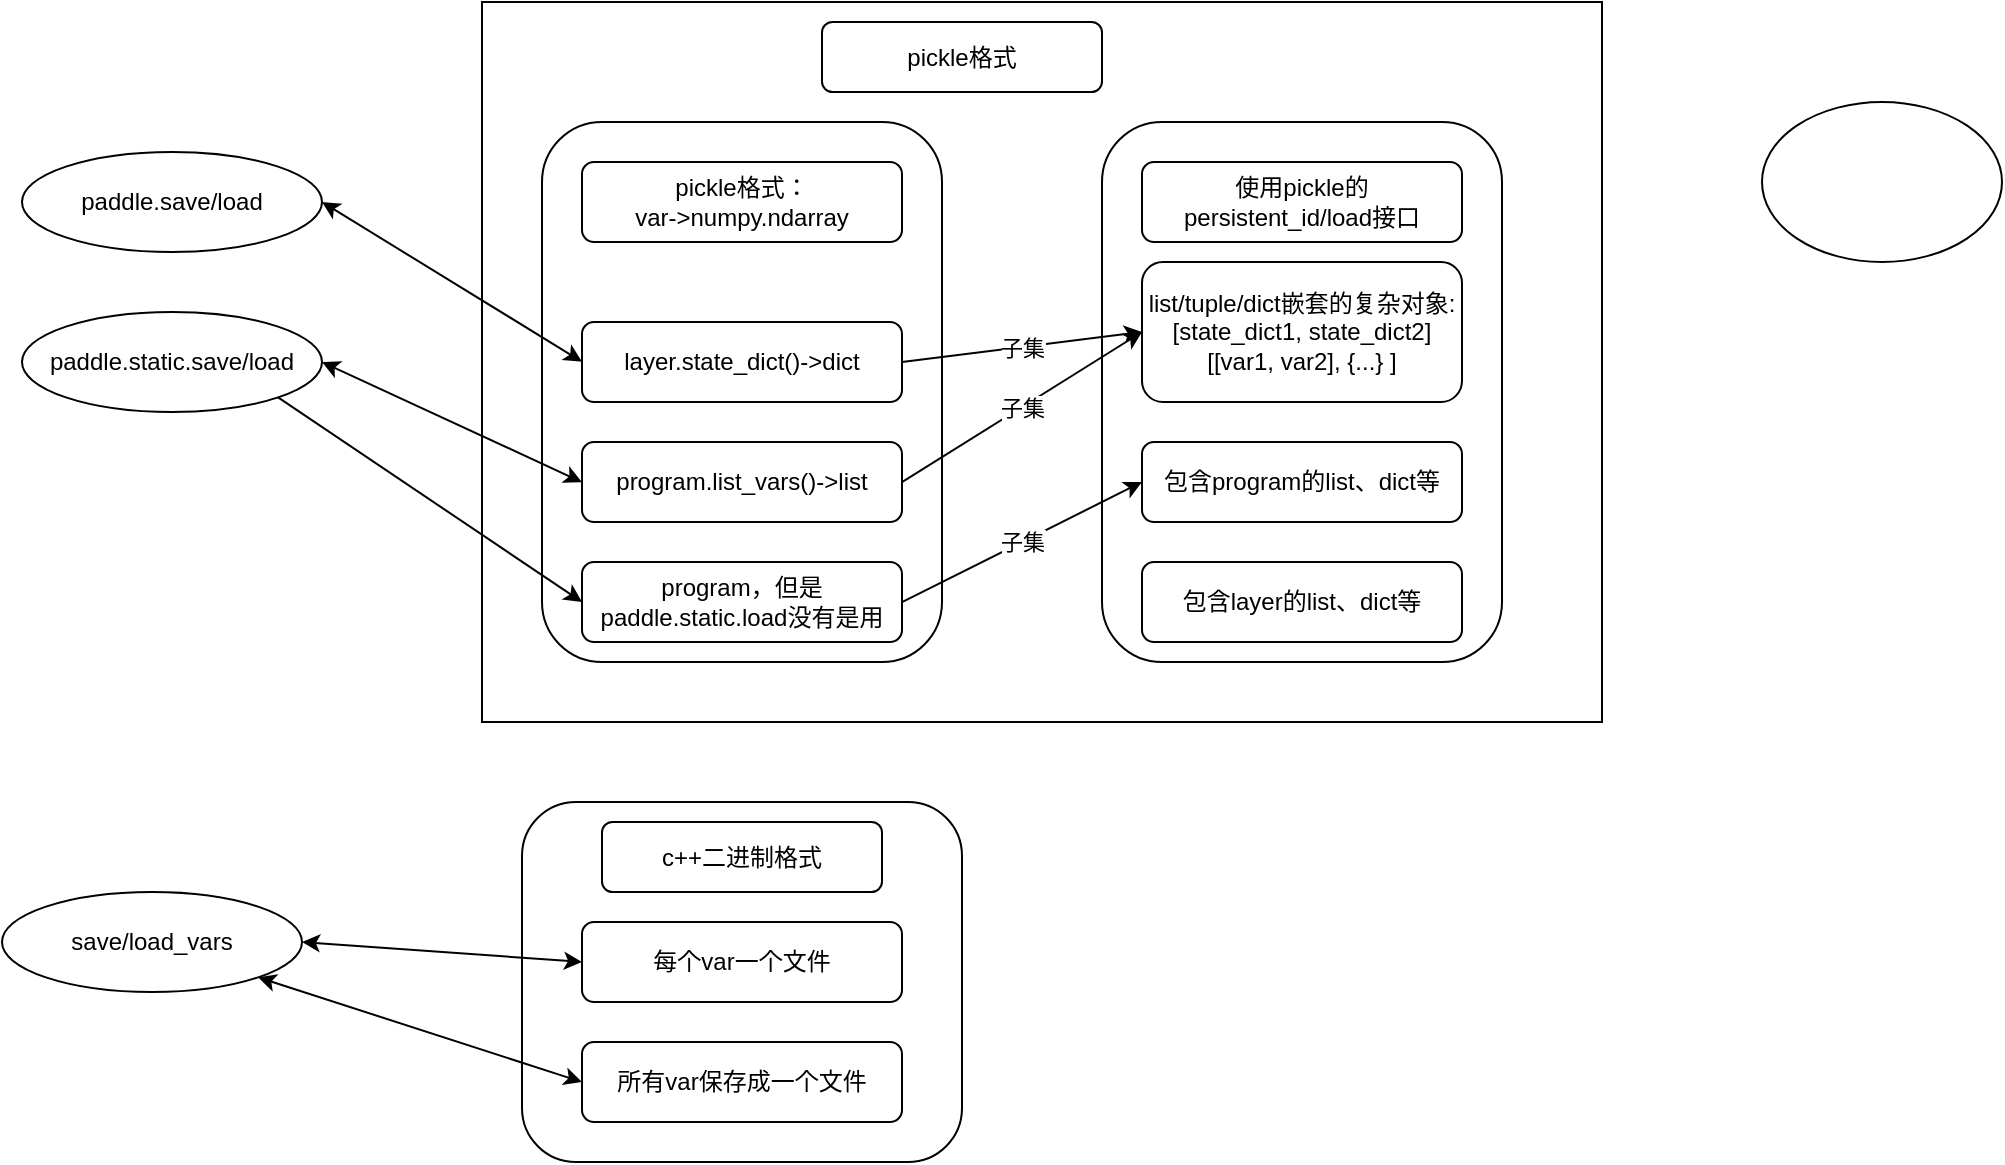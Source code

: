 <mxfile version="14.2.9" type="github">
  <diagram id="tt5JFjFHPFmkW61CNUUX" name="Page-1">
    <mxGraphModel dx="837" dy="460" grid="1" gridSize="10" guides="1" tooltips="1" connect="1" arrows="1" fold="1" page="1" pageScale="1" pageWidth="827" pageHeight="1169" math="0" shadow="0">
      <root>
        <mxCell id="0" />
        <mxCell id="1" parent="0" />
        <mxCell id="FwvYShrbWAnCKhNYx9Qg-18" value="" style="rounded=0;whiteSpace=wrap;html=1;fillColor=none;" vertex="1" parent="1">
          <mxGeometry x="270" y="120" width="560" height="360" as="geometry" />
        </mxCell>
        <mxCell id="FwvYShrbWAnCKhNYx9Qg-24" value="" style="rounded=1;whiteSpace=wrap;html=1;fillColor=none;" vertex="1" parent="1">
          <mxGeometry x="580" y="180" width="200" height="270" as="geometry" />
        </mxCell>
        <mxCell id="FwvYShrbWAnCKhNYx9Qg-14" value="" style="rounded=1;whiteSpace=wrap;html=1;fillColor=none;" vertex="1" parent="1">
          <mxGeometry x="290" y="520" width="220" height="180" as="geometry" />
        </mxCell>
        <mxCell id="FwvYShrbWAnCKhNYx9Qg-2" value="layer.state_dict()-&amp;gt;dict" style="rounded=1;whiteSpace=wrap;html=1;" vertex="1" parent="1">
          <mxGeometry x="320" y="280" width="160" height="40" as="geometry" />
        </mxCell>
        <mxCell id="FwvYShrbWAnCKhNYx9Qg-10" value="program.list_vars()-&amp;gt;list" style="rounded=1;whiteSpace=wrap;html=1;" vertex="1" parent="1">
          <mxGeometry x="320" y="340" width="160" height="40" as="geometry" />
        </mxCell>
        <mxCell id="FwvYShrbWAnCKhNYx9Qg-11" value="program，但是paddle.static.load没有是用" style="rounded=1;whiteSpace=wrap;html=1;" vertex="1" parent="1">
          <mxGeometry x="320" y="400" width="160" height="40" as="geometry" />
        </mxCell>
        <mxCell id="FwvYShrbWAnCKhNYx9Qg-12" value="每个var一个文件" style="rounded=1;whiteSpace=wrap;html=1;" vertex="1" parent="1">
          <mxGeometry x="320" y="580" width="160" height="40" as="geometry" />
        </mxCell>
        <mxCell id="FwvYShrbWAnCKhNYx9Qg-13" value="所有var保存成一个文件" style="rounded=1;whiteSpace=wrap;html=1;" vertex="1" parent="1">
          <mxGeometry x="320" y="640" width="160" height="40" as="geometry" />
        </mxCell>
        <mxCell id="FwvYShrbWAnCKhNYx9Qg-15" value="c++二进制格式" style="rounded=1;whiteSpace=wrap;html=1;" vertex="1" parent="1">
          <mxGeometry x="330" y="530" width="140" height="35" as="geometry" />
        </mxCell>
        <mxCell id="FwvYShrbWAnCKhNYx9Qg-17" value="" style="rounded=1;whiteSpace=wrap;html=1;fillColor=none;" vertex="1" parent="1">
          <mxGeometry x="300" y="180" width="200" height="270" as="geometry" />
        </mxCell>
        <mxCell id="FwvYShrbWAnCKhNYx9Qg-19" value="list/tuple/dict嵌套的复杂对象:&lt;br&gt;[state_dict1, state_dict2]&lt;br&gt;[[var1, var2], {...} ]" style="rounded=1;whiteSpace=wrap;html=1;" vertex="1" parent="1">
          <mxGeometry x="600" y="250" width="160" height="70" as="geometry" />
        </mxCell>
        <mxCell id="FwvYShrbWAnCKhNYx9Qg-22" value="pickle格式：&lt;br&gt;var-&amp;gt;numpy.ndarray" style="rounded=1;whiteSpace=wrap;html=1;" vertex="1" parent="1">
          <mxGeometry x="320" y="200" width="160" height="40" as="geometry" />
        </mxCell>
        <mxCell id="FwvYShrbWAnCKhNYx9Qg-23" value="包含program的list、dict等" style="rounded=1;whiteSpace=wrap;html=1;" vertex="1" parent="1">
          <mxGeometry x="600" y="340" width="160" height="40" as="geometry" />
        </mxCell>
        <mxCell id="FwvYShrbWAnCKhNYx9Qg-25" value="包含layer的list、dict等" style="rounded=1;whiteSpace=wrap;html=1;" vertex="1" parent="1">
          <mxGeometry x="600" y="400" width="160" height="40" as="geometry" />
        </mxCell>
        <mxCell id="FwvYShrbWAnCKhNYx9Qg-26" value="使用pickle的persistent_id/load接口" style="rounded=1;whiteSpace=wrap;html=1;" vertex="1" parent="1">
          <mxGeometry x="600" y="200" width="160" height="40" as="geometry" />
        </mxCell>
        <mxCell id="FwvYShrbWAnCKhNYx9Qg-27" value="pickle格式" style="rounded=1;whiteSpace=wrap;html=1;" vertex="1" parent="1">
          <mxGeometry x="440" y="130" width="140" height="35" as="geometry" />
        </mxCell>
        <mxCell id="FwvYShrbWAnCKhNYx9Qg-28" value="" style="endArrow=classic;html=1;entryX=0;entryY=0.5;entryDx=0;entryDy=0;" edge="1" parent="1" target="FwvYShrbWAnCKhNYx9Qg-19">
          <mxGeometry relative="1" as="geometry">
            <mxPoint x="480" y="300" as="sourcePoint" />
            <mxPoint x="460" y="330" as="targetPoint" />
          </mxGeometry>
        </mxCell>
        <mxCell id="FwvYShrbWAnCKhNYx9Qg-29" value="子集" style="edgeLabel;resizable=0;html=1;align=center;verticalAlign=middle;" connectable="0" vertex="1" parent="FwvYShrbWAnCKhNYx9Qg-28">
          <mxGeometry relative="1" as="geometry" />
        </mxCell>
        <mxCell id="FwvYShrbWAnCKhNYx9Qg-30" value="" style="endArrow=classic;html=1;entryX=0;entryY=0.5;entryDx=0;entryDy=0;exitX=0.9;exitY=0.667;exitDx=0;exitDy=0;exitPerimeter=0;" edge="1" parent="1" source="FwvYShrbWAnCKhNYx9Qg-17" target="FwvYShrbWAnCKhNYx9Qg-19">
          <mxGeometry relative="1" as="geometry">
            <mxPoint x="490" y="310" as="sourcePoint" />
            <mxPoint x="560" y="295" as="targetPoint" />
          </mxGeometry>
        </mxCell>
        <mxCell id="FwvYShrbWAnCKhNYx9Qg-31" value="子集" style="edgeLabel;resizable=0;html=1;align=center;verticalAlign=middle;" connectable="0" vertex="1" parent="FwvYShrbWAnCKhNYx9Qg-30">
          <mxGeometry relative="1" as="geometry" />
        </mxCell>
        <mxCell id="FwvYShrbWAnCKhNYx9Qg-32" value="" style="endArrow=classic;html=1;entryX=0;entryY=0.5;entryDx=0;entryDy=0;exitX=0.9;exitY=0.889;exitDx=0;exitDy=0;exitPerimeter=0;" edge="1" parent="1" source="FwvYShrbWAnCKhNYx9Qg-17" target="FwvYShrbWAnCKhNYx9Qg-23">
          <mxGeometry relative="1" as="geometry">
            <mxPoint x="480" y="435.09" as="sourcePoint" />
            <mxPoint x="550" y="360" as="targetPoint" />
          </mxGeometry>
        </mxCell>
        <mxCell id="FwvYShrbWAnCKhNYx9Qg-33" value="子集" style="edgeLabel;resizable=0;html=1;align=center;verticalAlign=middle;" connectable="0" vertex="1" parent="FwvYShrbWAnCKhNYx9Qg-32">
          <mxGeometry relative="1" as="geometry" />
        </mxCell>
        <mxCell id="FwvYShrbWAnCKhNYx9Qg-35" value="paddle.static.save/load" style="ellipse;whiteSpace=wrap;html=1;fillColor=none;" vertex="1" parent="1">
          <mxGeometry x="40" y="275" width="150" height="50" as="geometry" />
        </mxCell>
        <mxCell id="FwvYShrbWAnCKhNYx9Qg-36" value="paddle.save/load" style="ellipse;whiteSpace=wrap;html=1;fillColor=none;" vertex="1" parent="1">
          <mxGeometry x="40" y="195" width="150" height="50" as="geometry" />
        </mxCell>
        <mxCell id="FwvYShrbWAnCKhNYx9Qg-37" value="save/load_vars" style="ellipse;whiteSpace=wrap;html=1;fillColor=none;" vertex="1" parent="1">
          <mxGeometry x="30" y="565" width="150" height="50" as="geometry" />
        </mxCell>
        <mxCell id="FwvYShrbWAnCKhNYx9Qg-40" value="" style="endArrow=classic;startArrow=classic;html=1;entryX=0.1;entryY=0.444;entryDx=0;entryDy=0;entryPerimeter=0;exitX=1;exitY=0.5;exitDx=0;exitDy=0;" edge="1" parent="1" source="FwvYShrbWAnCKhNYx9Qg-36" target="FwvYShrbWAnCKhNYx9Qg-17">
          <mxGeometry width="50" height="50" relative="1" as="geometry">
            <mxPoint x="170" y="440" as="sourcePoint" />
            <mxPoint x="220" y="390" as="targetPoint" />
          </mxGeometry>
        </mxCell>
        <mxCell id="FwvYShrbWAnCKhNYx9Qg-41" value="" style="endArrow=classic;startArrow=classic;html=1;entryX=0.1;entryY=0.667;entryDx=0;entryDy=0;entryPerimeter=0;exitX=1;exitY=0.5;exitDx=0;exitDy=0;" edge="1" parent="1" source="FwvYShrbWAnCKhNYx9Qg-35" target="FwvYShrbWAnCKhNYx9Qg-17">
          <mxGeometry width="50" height="50" relative="1" as="geometry">
            <mxPoint x="130" y="430" as="sourcePoint" />
            <mxPoint x="180" y="380" as="targetPoint" />
          </mxGeometry>
        </mxCell>
        <mxCell id="FwvYShrbWAnCKhNYx9Qg-42" value="" style="endArrow=classic;html=1;entryX=0.1;entryY=0.889;entryDx=0;entryDy=0;entryPerimeter=0;exitX=1;exitY=1;exitDx=0;exitDy=0;" edge="1" parent="1" source="FwvYShrbWAnCKhNYx9Qg-35" target="FwvYShrbWAnCKhNYx9Qg-17">
          <mxGeometry width="50" height="50" relative="1" as="geometry">
            <mxPoint x="100" y="420" as="sourcePoint" />
            <mxPoint x="150" y="370" as="targetPoint" />
          </mxGeometry>
        </mxCell>
        <mxCell id="FwvYShrbWAnCKhNYx9Qg-43" value="" style="endArrow=classic;startArrow=classic;html=1;entryX=0;entryY=0.5;entryDx=0;entryDy=0;exitX=1;exitY=0.5;exitDx=0;exitDy=0;" edge="1" parent="1" source="FwvYShrbWAnCKhNYx9Qg-37" target="FwvYShrbWAnCKhNYx9Qg-12">
          <mxGeometry width="50" height="50" relative="1" as="geometry">
            <mxPoint x="210" y="650" as="sourcePoint" />
            <mxPoint x="260" y="600" as="targetPoint" />
          </mxGeometry>
        </mxCell>
        <mxCell id="FwvYShrbWAnCKhNYx9Qg-44" value="" style="endArrow=classic;startArrow=classic;html=1;entryX=0;entryY=0.5;entryDx=0;entryDy=0;exitX=1;exitY=1;exitDx=0;exitDy=0;" edge="1" parent="1" source="FwvYShrbWAnCKhNYx9Qg-37" target="FwvYShrbWAnCKhNYx9Qg-13">
          <mxGeometry width="50" height="50" relative="1" as="geometry">
            <mxPoint x="190" y="690" as="sourcePoint" />
            <mxPoint x="240" y="640" as="targetPoint" />
          </mxGeometry>
        </mxCell>
        <mxCell id="FwvYShrbWAnCKhNYx9Qg-46" value="" style="ellipse;whiteSpace=wrap;html=1;fillColor=none;" vertex="1" parent="1">
          <mxGeometry x="910" y="170" width="120" height="80" as="geometry" />
        </mxCell>
      </root>
    </mxGraphModel>
  </diagram>
</mxfile>
